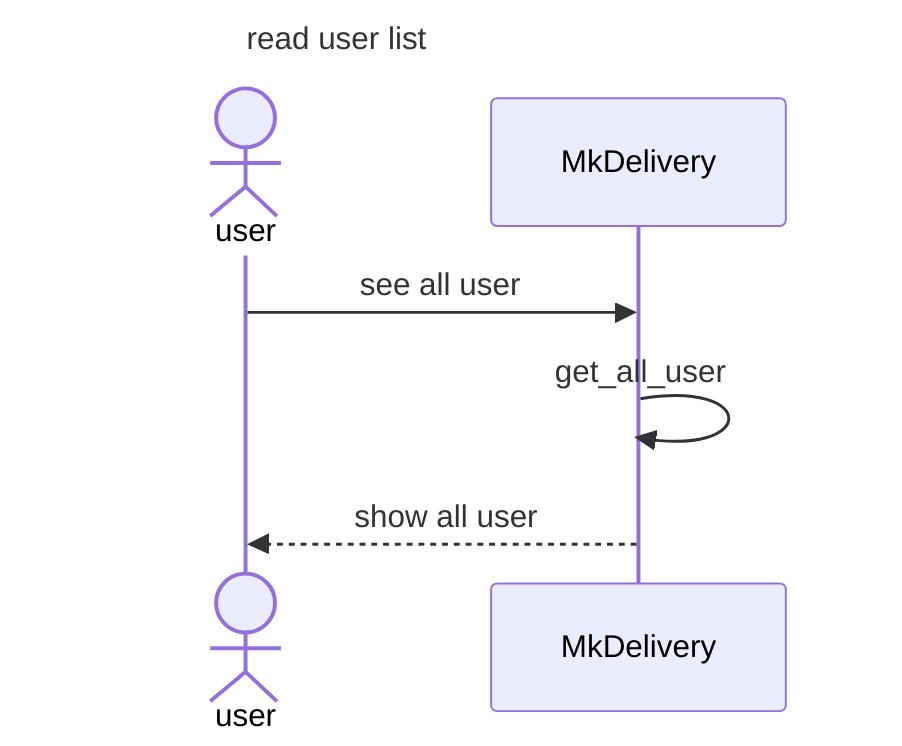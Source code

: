 sequenceDiagram
    title read user list 
    actor user
    participant MkDelivery

    user ->> MkDelivery:see all user
    MkDelivery ->> MkDelivery:get_all_user
    MkDelivery -->> user:show all user